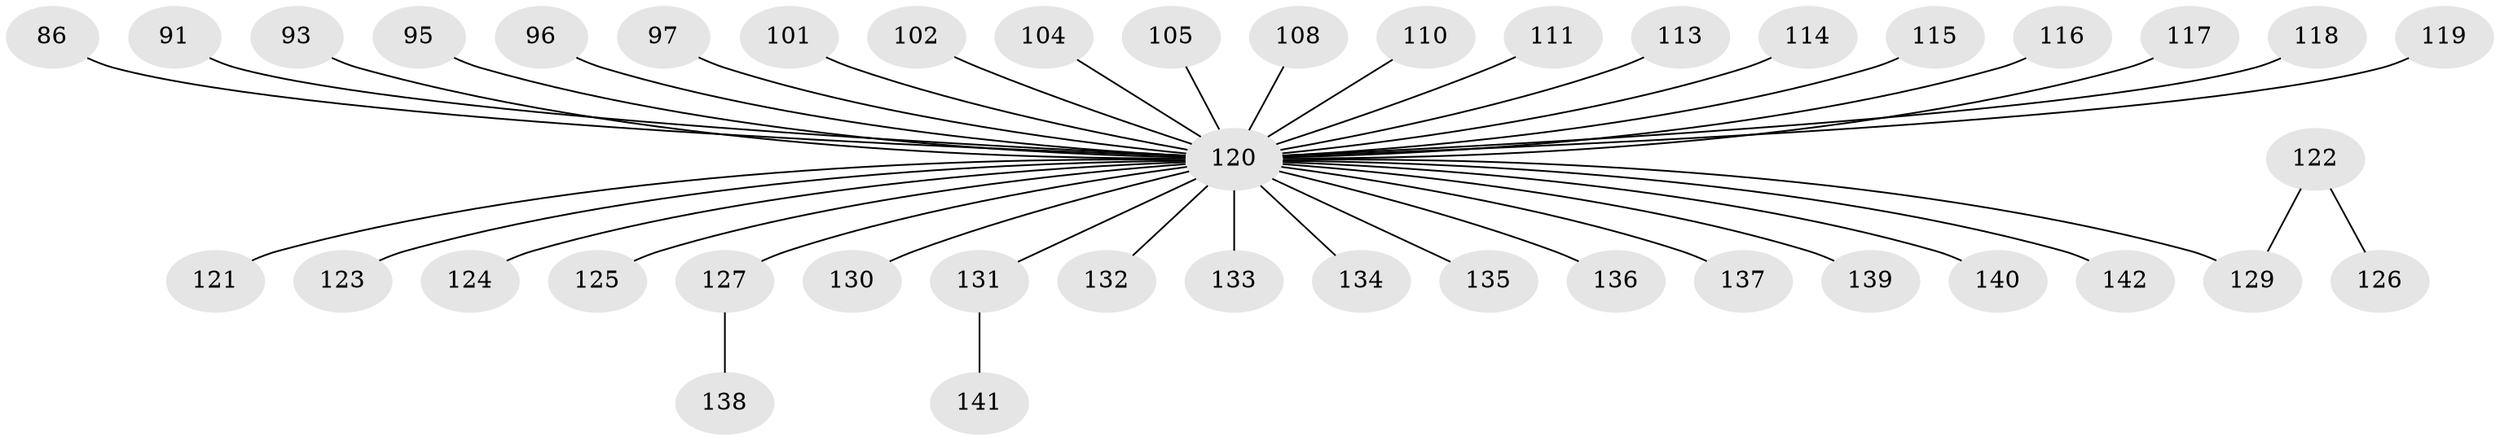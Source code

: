 // original degree distribution, {5: 0.035211267605633804, 2: 0.23943661971830985, 6: 0.007042253521126761, 4: 0.08450704225352113, 3: 0.13380281690140844, 8: 0.007042253521126761, 1: 0.49295774647887325}
// Generated by graph-tools (version 1.1) at 2025/56/03/04/25 21:56:17]
// undirected, 42 vertices, 41 edges
graph export_dot {
graph [start="1"]
  node [color=gray90,style=filled];
  86;
  91;
  93;
  95;
  96 [super="+47"];
  97;
  101;
  102;
  104;
  105;
  108;
  110;
  111;
  113;
  114;
  115;
  116;
  117;
  118;
  119;
  120 [super="+88+99+109+106+85"];
  121;
  122;
  123 [super="+90"];
  124;
  125;
  126;
  127;
  129 [super="+68"];
  130;
  131 [super="+128"];
  132;
  133;
  134;
  135;
  136;
  137;
  138;
  139;
  140;
  141;
  142;
  86 -- 120;
  91 -- 120;
  93 -- 120;
  95 -- 120;
  96 -- 120;
  97 -- 120;
  101 -- 120;
  102 -- 120;
  104 -- 120;
  105 -- 120;
  108 -- 120;
  110 -- 120;
  111 -- 120;
  113 -- 120;
  114 -- 120;
  115 -- 120;
  116 -- 120;
  117 -- 120;
  118 -- 120;
  119 -- 120;
  120 -- 129;
  120 -- 130;
  120 -- 131;
  120 -- 132;
  120 -- 133;
  120 -- 134;
  120 -- 135;
  120 -- 136;
  120 -- 137;
  120 -- 139;
  120 -- 140;
  120 -- 142;
  120 -- 121;
  120 -- 123;
  120 -- 124;
  120 -- 125;
  120 -- 127;
  122 -- 126;
  122 -- 129;
  127 -- 138;
  131 -- 141;
}
